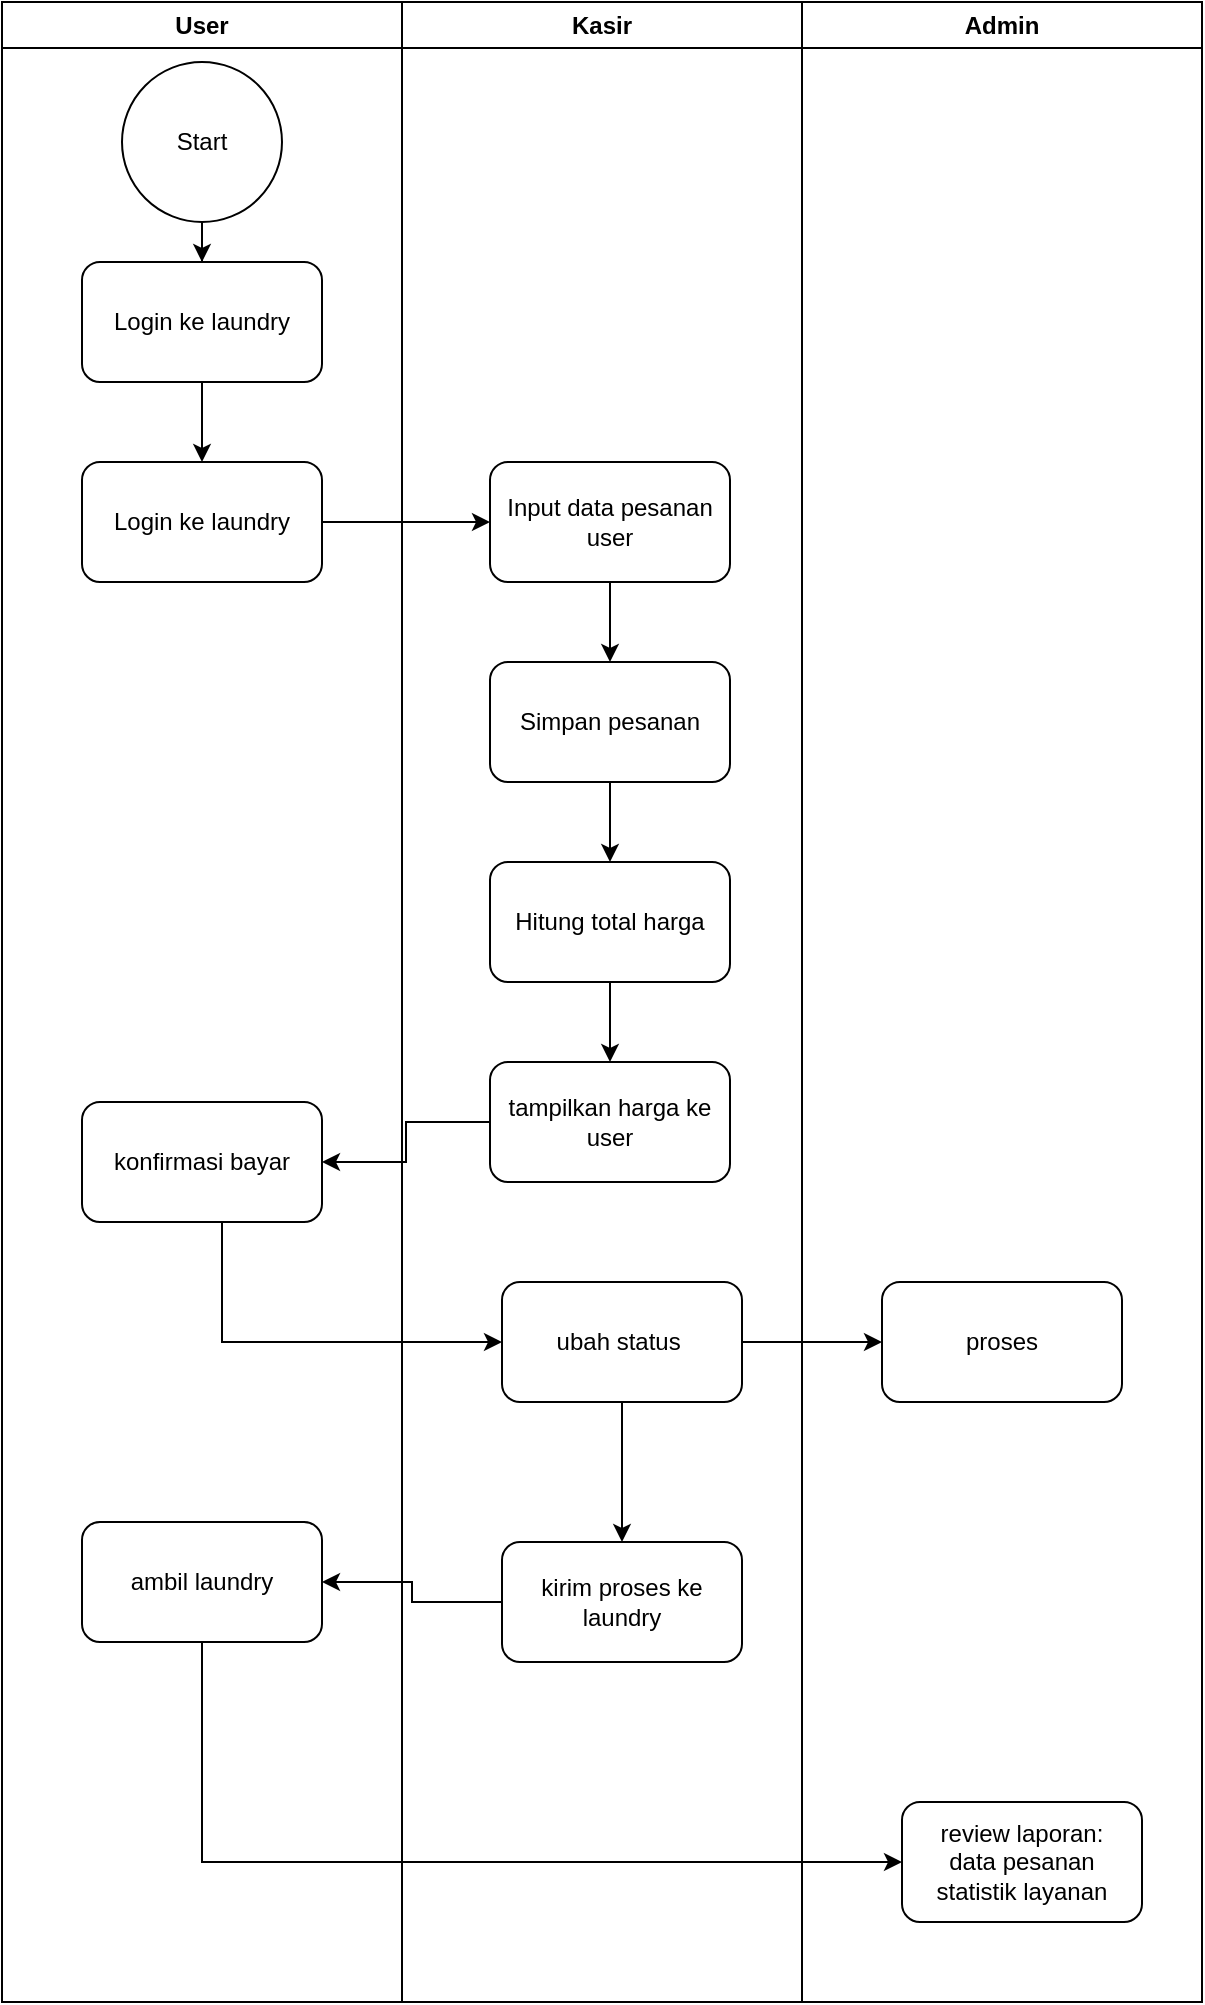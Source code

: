 <mxfile version="28.0.7">
  <diagram name="Page-1" id="_CU3Sel6YOiOoaUWdYrc">
    <mxGraphModel dx="1042" dy="596" grid="1" gridSize="10" guides="1" tooltips="1" connect="1" arrows="1" fold="1" page="1" pageScale="1" pageWidth="827" pageHeight="1169" math="0" shadow="0">
      <root>
        <mxCell id="0" />
        <mxCell id="1" parent="0" />
        <mxCell id="oE6DcrQzLzYByGNDbN26-1" value="User" style="swimlane;whiteSpace=wrap;html=1;" vertex="1" parent="1">
          <mxGeometry x="120" y="40" width="200" height="1000" as="geometry" />
        </mxCell>
        <mxCell id="oE6DcrQzLzYByGNDbN26-6" style="edgeStyle=orthogonalEdgeStyle;rounded=0;orthogonalLoop=1;jettySize=auto;html=1;entryX=0.5;entryY=0;entryDx=0;entryDy=0;" edge="1" parent="oE6DcrQzLzYByGNDbN26-1" source="oE6DcrQzLzYByGNDbN26-4" target="oE6DcrQzLzYByGNDbN26-5">
          <mxGeometry relative="1" as="geometry" />
        </mxCell>
        <mxCell id="oE6DcrQzLzYByGNDbN26-4" value="Start" style="ellipse;whiteSpace=wrap;html=1;aspect=fixed;" vertex="1" parent="oE6DcrQzLzYByGNDbN26-1">
          <mxGeometry x="60" y="30" width="80" height="80" as="geometry" />
        </mxCell>
        <mxCell id="oE6DcrQzLzYByGNDbN26-33" style="edgeStyle=orthogonalEdgeStyle;rounded=0;orthogonalLoop=1;jettySize=auto;html=1;" edge="1" parent="oE6DcrQzLzYByGNDbN26-1" source="oE6DcrQzLzYByGNDbN26-5" target="oE6DcrQzLzYByGNDbN26-32">
          <mxGeometry relative="1" as="geometry" />
        </mxCell>
        <mxCell id="oE6DcrQzLzYByGNDbN26-5" value="Login ke laundry" style="rounded=1;whiteSpace=wrap;html=1;" vertex="1" parent="oE6DcrQzLzYByGNDbN26-1">
          <mxGeometry x="40" y="130" width="120" height="60" as="geometry" />
        </mxCell>
        <mxCell id="oE6DcrQzLzYByGNDbN26-32" value="Login ke laundry" style="rounded=1;whiteSpace=wrap;html=1;" vertex="1" parent="oE6DcrQzLzYByGNDbN26-1">
          <mxGeometry x="40" y="230" width="120" height="60" as="geometry" />
        </mxCell>
        <mxCell id="oE6DcrQzLzYByGNDbN26-21" value="ambil laundry" style="rounded=1;whiteSpace=wrap;html=1;" vertex="1" parent="oE6DcrQzLzYByGNDbN26-1">
          <mxGeometry x="40" y="760" width="120" height="60" as="geometry" />
        </mxCell>
        <mxCell id="oE6DcrQzLzYByGNDbN26-2" value="Kasir" style="swimlane;whiteSpace=wrap;html=1;" vertex="1" parent="1">
          <mxGeometry x="320" y="40" width="200" height="1000" as="geometry" />
        </mxCell>
        <mxCell id="oE6DcrQzLzYByGNDbN26-10" style="edgeStyle=orthogonalEdgeStyle;rounded=0;orthogonalLoop=1;jettySize=auto;html=1;" edge="1" parent="oE6DcrQzLzYByGNDbN26-2" source="oE6DcrQzLzYByGNDbN26-7" target="oE6DcrQzLzYByGNDbN26-9">
          <mxGeometry relative="1" as="geometry" />
        </mxCell>
        <mxCell id="oE6DcrQzLzYByGNDbN26-13" style="edgeStyle=orthogonalEdgeStyle;rounded=0;orthogonalLoop=1;jettySize=auto;html=1;" edge="1" parent="oE6DcrQzLzYByGNDbN26-2" source="oE6DcrQzLzYByGNDbN26-9" target="oE6DcrQzLzYByGNDbN26-11">
          <mxGeometry relative="1" as="geometry" />
        </mxCell>
        <mxCell id="oE6DcrQzLzYByGNDbN26-14" style="edgeStyle=orthogonalEdgeStyle;rounded=0;orthogonalLoop=1;jettySize=auto;html=1;entryX=0.5;entryY=0;entryDx=0;entryDy=0;" edge="1" parent="oE6DcrQzLzYByGNDbN26-2" source="oE6DcrQzLzYByGNDbN26-11" target="oE6DcrQzLzYByGNDbN26-12">
          <mxGeometry relative="1" as="geometry" />
        </mxCell>
        <mxCell id="oE6DcrQzLzYByGNDbN26-20" style="edgeStyle=orthogonalEdgeStyle;rounded=0;orthogonalLoop=1;jettySize=auto;html=1;" edge="1" parent="oE6DcrQzLzYByGNDbN26-2" source="oE6DcrQzLzYByGNDbN26-17" target="oE6DcrQzLzYByGNDbN26-19">
          <mxGeometry relative="1" as="geometry" />
        </mxCell>
        <mxCell id="oE6DcrQzLzYByGNDbN26-7" value="Input data pesanan user" style="rounded=1;whiteSpace=wrap;html=1;" vertex="1" parent="oE6DcrQzLzYByGNDbN26-2">
          <mxGeometry x="44" y="230" width="120" height="60" as="geometry" />
        </mxCell>
        <mxCell id="oE6DcrQzLzYByGNDbN26-9" value="Simpan pesanan" style="rounded=1;whiteSpace=wrap;html=1;" vertex="1" parent="oE6DcrQzLzYByGNDbN26-2">
          <mxGeometry x="44" y="330" width="120" height="60" as="geometry" />
        </mxCell>
        <mxCell id="oE6DcrQzLzYByGNDbN26-11" value="Hitung total harga" style="rounded=1;whiteSpace=wrap;html=1;" vertex="1" parent="oE6DcrQzLzYByGNDbN26-2">
          <mxGeometry x="44" y="430" width="120" height="60" as="geometry" />
        </mxCell>
        <mxCell id="oE6DcrQzLzYByGNDbN26-12" value="tampilkan harga ke user" style="rounded=1;whiteSpace=wrap;html=1;" vertex="1" parent="oE6DcrQzLzYByGNDbN26-2">
          <mxGeometry x="44" y="530" width="120" height="60" as="geometry" />
        </mxCell>
        <mxCell id="oE6DcrQzLzYByGNDbN26-17" value="ubah status&amp;nbsp;" style="rounded=1;whiteSpace=wrap;html=1;" vertex="1" parent="oE6DcrQzLzYByGNDbN26-2">
          <mxGeometry x="50" y="640" width="120" height="60" as="geometry" />
        </mxCell>
        <mxCell id="oE6DcrQzLzYByGNDbN26-19" value="kirim proses ke laundry" style="rounded=1;whiteSpace=wrap;html=1;" vertex="1" parent="oE6DcrQzLzYByGNDbN26-2">
          <mxGeometry x="50" y="770" width="120" height="60" as="geometry" />
        </mxCell>
        <mxCell id="oE6DcrQzLzYByGNDbN26-15" value="konfirmasi bayar" style="rounded=1;whiteSpace=wrap;html=1;" vertex="1" parent="oE6DcrQzLzYByGNDbN26-2">
          <mxGeometry x="-160" y="550" width="120" height="60" as="geometry" />
        </mxCell>
        <mxCell id="oE6DcrQzLzYByGNDbN26-16" style="edgeStyle=orthogonalEdgeStyle;rounded=0;orthogonalLoop=1;jettySize=auto;html=1;entryX=1;entryY=0.5;entryDx=0;entryDy=0;" edge="1" parent="oE6DcrQzLzYByGNDbN26-2" source="oE6DcrQzLzYByGNDbN26-12" target="oE6DcrQzLzYByGNDbN26-15">
          <mxGeometry relative="1" as="geometry" />
        </mxCell>
        <mxCell id="oE6DcrQzLzYByGNDbN26-23" style="edgeStyle=orthogonalEdgeStyle;rounded=0;orthogonalLoop=1;jettySize=auto;html=1;entryX=0;entryY=0.5;entryDx=0;entryDy=0;" edge="1" parent="oE6DcrQzLzYByGNDbN26-2" source="oE6DcrQzLzYByGNDbN26-15" target="oE6DcrQzLzYByGNDbN26-17">
          <mxGeometry relative="1" as="geometry">
            <Array as="points">
              <mxPoint x="-90" y="560" />
            </Array>
          </mxGeometry>
        </mxCell>
        <mxCell id="oE6DcrQzLzYByGNDbN26-3" value="Admin" style="swimlane;whiteSpace=wrap;html=1;" vertex="1" parent="1">
          <mxGeometry x="520" y="40" width="200" height="1000" as="geometry" />
        </mxCell>
        <mxCell id="oE6DcrQzLzYByGNDbN26-30" value="review laporan:&lt;div&gt;data pesanan&lt;/div&gt;&lt;div&gt;statistik layanan&lt;/div&gt;" style="rounded=1;whiteSpace=wrap;html=1;" vertex="1" parent="oE6DcrQzLzYByGNDbN26-3">
          <mxGeometry x="50" y="900" width="120" height="60" as="geometry" />
        </mxCell>
        <mxCell id="oE6DcrQzLzYByGNDbN26-35" value="proses" style="rounded=1;whiteSpace=wrap;html=1;" vertex="1" parent="oE6DcrQzLzYByGNDbN26-3">
          <mxGeometry x="40" y="640" width="120" height="60" as="geometry" />
        </mxCell>
        <mxCell id="oE6DcrQzLzYByGNDbN26-34" style="edgeStyle=orthogonalEdgeStyle;rounded=0;orthogonalLoop=1;jettySize=auto;html=1;entryX=0;entryY=0.5;entryDx=0;entryDy=0;" edge="1" parent="1" source="oE6DcrQzLzYByGNDbN26-32" target="oE6DcrQzLzYByGNDbN26-7">
          <mxGeometry relative="1" as="geometry" />
        </mxCell>
        <mxCell id="oE6DcrQzLzYByGNDbN26-31" style="edgeStyle=orthogonalEdgeStyle;rounded=0;orthogonalLoop=1;jettySize=auto;html=1;entryX=0;entryY=0.5;entryDx=0;entryDy=0;" edge="1" parent="1" source="oE6DcrQzLzYByGNDbN26-21" target="oE6DcrQzLzYByGNDbN26-30">
          <mxGeometry relative="1" as="geometry">
            <Array as="points">
              <mxPoint x="220" y="800" />
            </Array>
          </mxGeometry>
        </mxCell>
        <mxCell id="oE6DcrQzLzYByGNDbN26-22" style="edgeStyle=orthogonalEdgeStyle;rounded=0;orthogonalLoop=1;jettySize=auto;html=1;entryX=1;entryY=0.5;entryDx=0;entryDy=0;" edge="1" parent="1" source="oE6DcrQzLzYByGNDbN26-19" target="oE6DcrQzLzYByGNDbN26-21">
          <mxGeometry relative="1" as="geometry" />
        </mxCell>
        <mxCell id="oE6DcrQzLzYByGNDbN26-36" style="edgeStyle=orthogonalEdgeStyle;rounded=0;orthogonalLoop=1;jettySize=auto;html=1;entryX=0;entryY=0.5;entryDx=0;entryDy=0;" edge="1" parent="1" source="oE6DcrQzLzYByGNDbN26-17" target="oE6DcrQzLzYByGNDbN26-35">
          <mxGeometry relative="1" as="geometry" />
        </mxCell>
      </root>
    </mxGraphModel>
  </diagram>
</mxfile>
